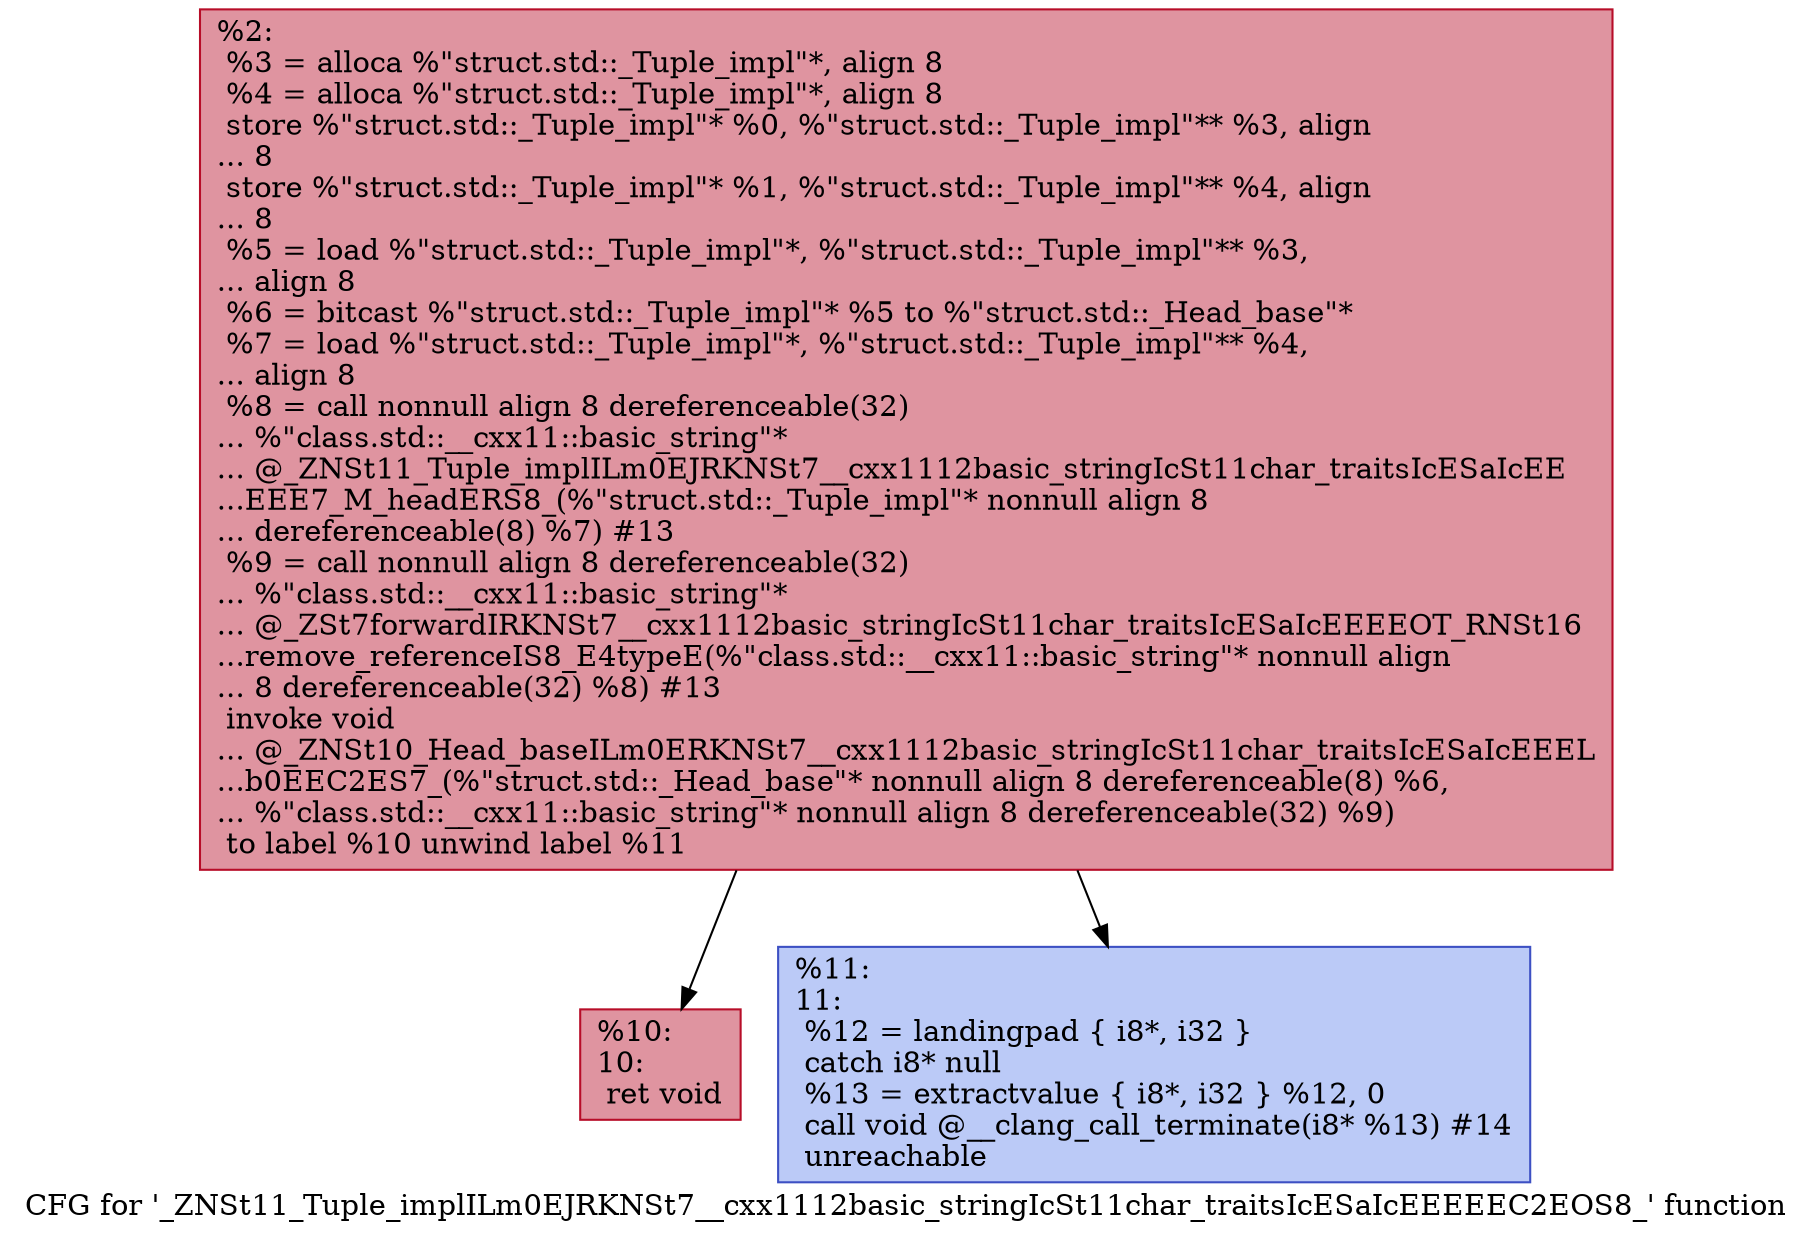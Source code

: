 digraph "CFG for '_ZNSt11_Tuple_implILm0EJRKNSt7__cxx1112basic_stringIcSt11char_traitsIcESaIcEEEEEC2EOS8_' function" {
	label="CFG for '_ZNSt11_Tuple_implILm0EJRKNSt7__cxx1112basic_stringIcSt11char_traitsIcESaIcEEEEEC2EOS8_' function";

	Node0x55a846851e30 [shape=record,color="#b70d28ff", style=filled, fillcolor="#b70d2870",label="{%2:\l  %3 = alloca %\"struct.std::_Tuple_impl\"*, align 8\l  %4 = alloca %\"struct.std::_Tuple_impl\"*, align 8\l  store %\"struct.std::_Tuple_impl\"* %0, %\"struct.std::_Tuple_impl\"** %3, align\l... 8\l  store %\"struct.std::_Tuple_impl\"* %1, %\"struct.std::_Tuple_impl\"** %4, align\l... 8\l  %5 = load %\"struct.std::_Tuple_impl\"*, %\"struct.std::_Tuple_impl\"** %3,\l... align 8\l  %6 = bitcast %\"struct.std::_Tuple_impl\"* %5 to %\"struct.std::_Head_base\"*\l  %7 = load %\"struct.std::_Tuple_impl\"*, %\"struct.std::_Tuple_impl\"** %4,\l... align 8\l  %8 = call nonnull align 8 dereferenceable(32)\l... %\"class.std::__cxx11::basic_string\"*\l... @_ZNSt11_Tuple_implILm0EJRKNSt7__cxx1112basic_stringIcSt11char_traitsIcESaIcEE\l...EEE7_M_headERS8_(%\"struct.std::_Tuple_impl\"* nonnull align 8\l... dereferenceable(8) %7) #13\l  %9 = call nonnull align 8 dereferenceable(32)\l... %\"class.std::__cxx11::basic_string\"*\l... @_ZSt7forwardIRKNSt7__cxx1112basic_stringIcSt11char_traitsIcESaIcEEEEOT_RNSt16\l...remove_referenceIS8_E4typeE(%\"class.std::__cxx11::basic_string\"* nonnull align\l... 8 dereferenceable(32) %8) #13\l  invoke void\l... @_ZNSt10_Head_baseILm0ERKNSt7__cxx1112basic_stringIcSt11char_traitsIcESaIcEEEL\l...b0EEC2ES7_(%\"struct.std::_Head_base\"* nonnull align 8 dereferenceable(8) %6,\l... %\"class.std::__cxx11::basic_string\"* nonnull align 8 dereferenceable(32) %9)\l          to label %10 unwind label %11\l}"];
	Node0x55a846851e30 -> Node0x55a8468525d0;
	Node0x55a846851e30 -> Node0x55a846852620;
	Node0x55a8468525d0 [shape=record,color="#b70d28ff", style=filled, fillcolor="#b70d2870",label="{%10:\l10:                                               \l  ret void\l}"];
	Node0x55a846852620 [shape=record,color="#3d50c3ff", style=filled, fillcolor="#6687ed70",label="{%11:\l11:                                               \l  %12 = landingpad \{ i8*, i32 \}\l          catch i8* null\l  %13 = extractvalue \{ i8*, i32 \} %12, 0\l  call void @__clang_call_terminate(i8* %13) #14\l  unreachable\l}"];
}
